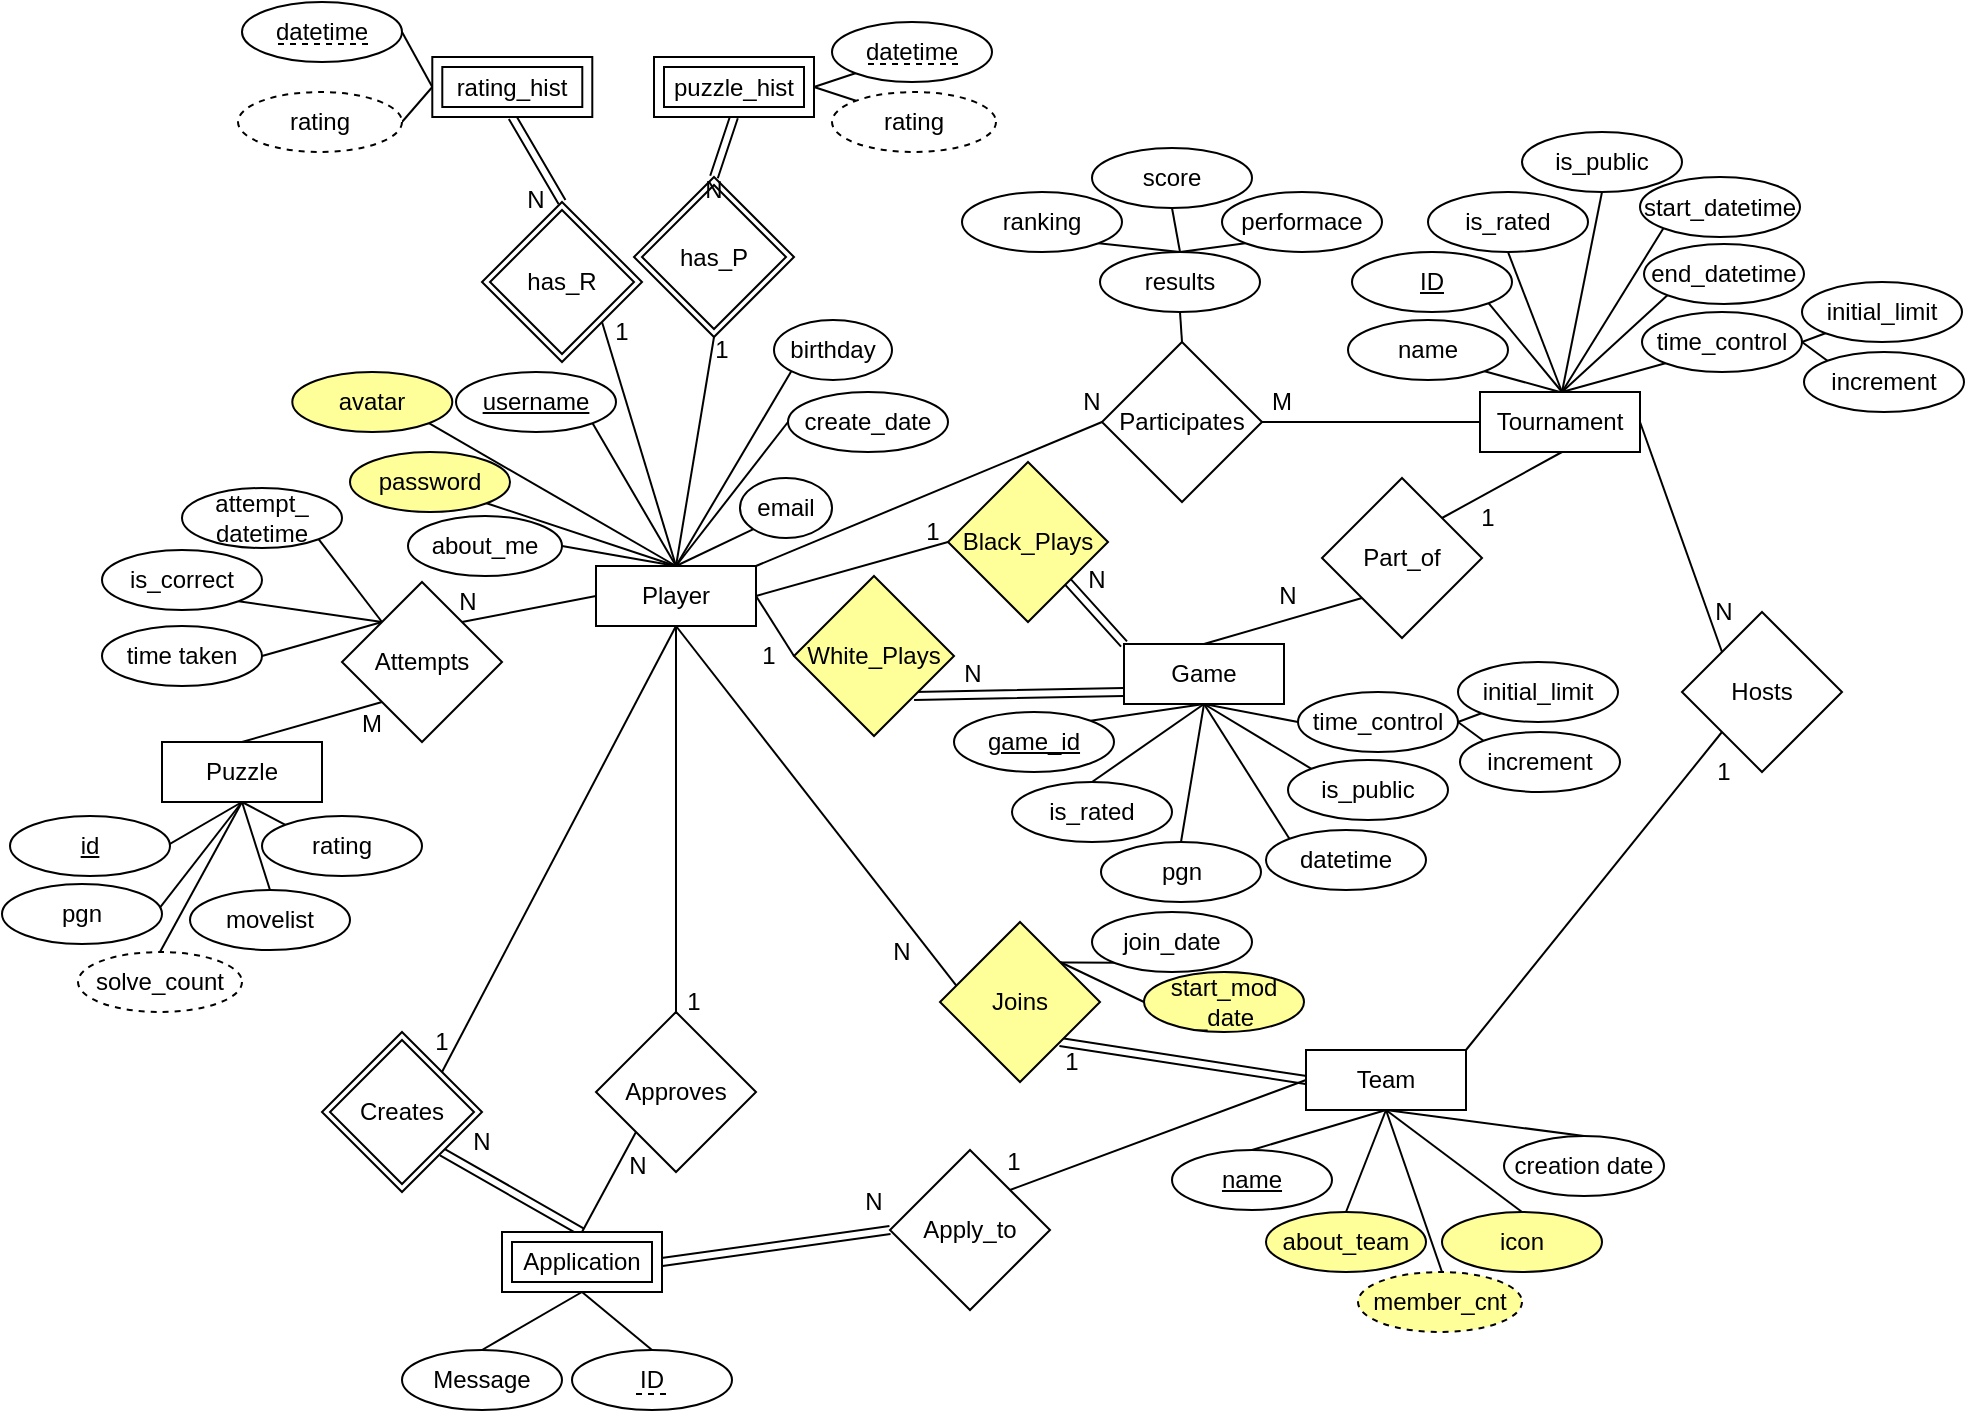 <mxfile>
    <diagram id="nWvufZdXXV8VyE-WNwWb" name="ER Diagram">
        <mxGraphModel dx="1970" dy="821" grid="1" gridSize="10" guides="1" tooltips="1" connect="1" arrows="1" fold="1" page="1" pageScale="1" pageWidth="300" pageHeight="300" math="0" shadow="0">
            <root>
                <mxCell id="0"/>
                <mxCell id="1" parent="0"/>
                <mxCell id="120" style="edgeStyle=none;html=1;exitX=1;exitY=1;exitDx=0;exitDy=0;endArrow=none;endFill=0;shape=link;entryX=1;entryY=0.75;entryDx=0;entryDy=0;" parent="1" source="118" target="110" edge="1">
                    <mxGeometry relative="1" as="geometry">
                        <mxPoint x="320" y="190" as="targetPoint"/>
                    </mxGeometry>
                </mxCell>
                <mxCell id="166" value="ID" style="ellipse;whiteSpace=wrap;html=1;" parent="1" vertex="1">
                    <mxGeometry x="-25" y="539" width="80" height="30" as="geometry"/>
                </mxCell>
                <mxCell id="43" style="edgeStyle=none;html=1;exitX=1;exitY=0;exitDx=0;exitDy=0;entryX=0;entryY=0.5;entryDx=0;entryDy=0;endArrow=none;endFill=0;" parent="1" source="2" target="42" edge="1">
                    <mxGeometry relative="1" as="geometry"/>
                </mxCell>
                <mxCell id="119" style="edgeStyle=none;html=1;exitX=1;exitY=0.5;exitDx=0;exitDy=0;entryX=0;entryY=0.5;entryDx=0;entryDy=0;endArrow=none;endFill=0;" parent="1" source="2" target="263" edge="1">
                    <mxGeometry relative="1" as="geometry"/>
                </mxCell>
                <mxCell id="217" style="edgeStyle=none;html=1;exitX=1;exitY=0.5;exitDx=0;exitDy=0;entryX=0;entryY=0.5;entryDx=0;entryDy=0;endArrow=none;endFill=0;" parent="1" source="2" target="118" edge="1">
                    <mxGeometry relative="1" as="geometry"/>
                </mxCell>
                <mxCell id="275" style="edgeStyle=none;html=1;exitX=0.5;exitY=0;exitDx=0;exitDy=0;entryX=0;entryY=0.5;entryDx=0;entryDy=0;endArrow=none;endFill=0;" parent="1" source="2" target="274" edge="1">
                    <mxGeometry relative="1" as="geometry"/>
                </mxCell>
                <mxCell id="2" value="Player" style="rounded=0;whiteSpace=wrap;html=1;" parent="1" vertex="1">
                    <mxGeometry x="-13" y="147" width="80" height="30" as="geometry"/>
                </mxCell>
                <mxCell id="128" style="edgeStyle=none;html=1;exitX=1;exitY=1;exitDx=0;exitDy=0;endArrow=none;endFill=0;startArrow=none;entryX=0.5;entryY=0;entryDx=0;entryDy=0;shape=link;" parent="1" source="155" target="154" edge="1">
                    <mxGeometry relative="1" as="geometry">
                        <mxPoint x="-13" y="480" as="targetPoint"/>
                        <mxPoint x="-80" y="360" as="sourcePoint"/>
                    </mxGeometry>
                </mxCell>
                <mxCell id="144" style="edgeStyle=none;html=1;exitX=0.5;exitY=1;exitDx=0;exitDy=0;endArrow=none;endFill=0;entryX=0.113;entryY=0.412;entryDx=0;entryDy=0;entryPerimeter=0;" parent="1" source="2" target="145" edge="1">
                    <mxGeometry relative="1" as="geometry">
                        <mxPoint x="230" y="300" as="targetPoint"/>
                        <mxPoint x="40" y="254" as="sourcePoint"/>
                    </mxGeometry>
                </mxCell>
                <mxCell id="99" style="edgeStyle=none;html=1;exitX=0.5;exitY=0;exitDx=0;exitDy=0;entryX=0.5;entryY=1;entryDx=0;entryDy=0;endArrow=none;endFill=0;" parent="1" target="98" edge="1">
                    <mxGeometry relative="1" as="geometry">
                        <mxPoint x="470" y="60" as="sourcePoint"/>
                    </mxGeometry>
                </mxCell>
                <mxCell id="101" style="edgeStyle=none;html=1;exitX=0.5;exitY=0;exitDx=0;exitDy=0;entryX=0;entryY=1;entryDx=0;entryDy=0;endArrow=none;endFill=0;" parent="1" target="100" edge="1">
                    <mxGeometry relative="1" as="geometry">
                        <mxPoint x="470" y="60" as="sourcePoint"/>
                    </mxGeometry>
                </mxCell>
                <mxCell id="109" style="edgeStyle=none;html=1;exitX=0.5;exitY=0;exitDx=0;exitDy=0;entryX=0;entryY=1;entryDx=0;entryDy=0;endArrow=none;endFill=0;" parent="1" target="108" edge="1">
                    <mxGeometry relative="1" as="geometry">
                        <mxPoint x="470" y="60" as="sourcePoint"/>
                    </mxGeometry>
                </mxCell>
                <mxCell id="113" style="edgeStyle=none;html=1;exitX=0.5;exitY=1;exitDx=0;exitDy=0;entryX=1;entryY=0;entryDx=0;entryDy=0;endArrow=none;endFill=0;" parent="1" target="112" edge="1">
                    <mxGeometry relative="1" as="geometry">
                        <mxPoint x="470" y="90" as="sourcePoint"/>
                    </mxGeometry>
                </mxCell>
                <mxCell id="38" style="edgeStyle=none;html=1;exitX=0.5;exitY=0;exitDx=0;exitDy=0;entryX=1;entryY=1;entryDx=0;entryDy=0;endArrow=none;endFill=0;" parent="1" target="40" edge="1">
                    <mxGeometry relative="1" as="geometry">
                        <mxPoint x="470" y="60" as="sourcePoint"/>
                    </mxGeometry>
                </mxCell>
                <mxCell id="39" style="edgeStyle=none;html=1;entryX=0.5;entryY=1;entryDx=0;entryDy=0;endArrow=none;endFill=0;exitX=0.5;exitY=0;exitDx=0;exitDy=0;" parent="1" target="41" edge="1">
                    <mxGeometry relative="1" as="geometry">
                        <mxPoint x="470" y="60" as="sourcePoint"/>
                    </mxGeometry>
                </mxCell>
                <mxCell id="40" value="ID" style="ellipse;whiteSpace=wrap;html=1;fontStyle=4" parent="1" vertex="1">
                    <mxGeometry x="365" y="-10" width="80" height="30" as="geometry"/>
                </mxCell>
                <mxCell id="41" value="is_public" style="ellipse;whiteSpace=wrap;html=1;" parent="1" vertex="1">
                    <mxGeometry x="450" y="-70" width="80" height="30" as="geometry"/>
                </mxCell>
                <mxCell id="44" style="edgeStyle=none;html=1;exitX=1;exitY=0.5;exitDx=0;exitDy=0;entryX=0;entryY=0.5;entryDx=0;entryDy=0;endArrow=none;endFill=0;" parent="1" source="42" edge="1">
                    <mxGeometry relative="1" as="geometry">
                        <mxPoint x="430" y="75" as="targetPoint"/>
                    </mxGeometry>
                </mxCell>
                <mxCell id="91" style="edgeStyle=none;html=1;exitX=0.5;exitY=0;exitDx=0;exitDy=0;entryX=0.5;entryY=1;entryDx=0;entryDy=0;endArrow=none;endFill=0;" parent="1" source="42" target="90" edge="1">
                    <mxGeometry relative="1" as="geometry"/>
                </mxCell>
                <mxCell id="42" value="Participates" style="rhombus;whiteSpace=wrap;html=1;" parent="1" vertex="1">
                    <mxGeometry x="240" y="35" width="80" height="80" as="geometry"/>
                </mxCell>
                <mxCell id="78" style="edgeStyle=none;html=1;exitX=0.5;exitY=1;exitDx=0;exitDy=0;entryX=0.5;entryY=0;entryDx=0;entryDy=0;endArrow=none;endFill=0;" parent="1" source="49" target="76" edge="1">
                    <mxGeometry relative="1" as="geometry"/>
                </mxCell>
                <mxCell id="84" style="edgeStyle=none;html=1;exitX=1;exitY=0;exitDx=0;exitDy=0;entryX=0;entryY=1;entryDx=0;entryDy=0;endArrow=none;endFill=0;" parent="1" source="49" target="171" edge="1">
                    <mxGeometry relative="1" as="geometry">
                        <mxPoint x="484" y="183" as="targetPoint"/>
                    </mxGeometry>
                </mxCell>
                <mxCell id="49" value="Team" style="rounded=0;whiteSpace=wrap;html=1;" parent="1" vertex="1">
                    <mxGeometry x="342" y="389" width="80" height="30" as="geometry"/>
                </mxCell>
                <mxCell id="267" style="edgeStyle=none;html=1;exitX=0;exitY=0.5;exitDx=0;exitDy=0;entryX=1;entryY=0;entryDx=0;entryDy=0;endArrow=none;endFill=0;" parent="1" source="71" target="145" edge="1">
                    <mxGeometry relative="1" as="geometry"/>
                </mxCell>
                <mxCell id="71" value="start_mod&lt;br&gt;_date" style="ellipse;whiteSpace=wrap;html=1;fillColor=#FFFF99;" parent="1" vertex="1">
                    <mxGeometry x="261" y="350" width="80" height="30" as="geometry"/>
                </mxCell>
                <mxCell id="76" value="&lt;u&gt;name&lt;/u&gt;" style="ellipse;whiteSpace=wrap;html=1;" parent="1" vertex="1">
                    <mxGeometry x="275" y="439" width="80" height="30" as="geometry"/>
                </mxCell>
                <mxCell id="79" style="edgeStyle=none;html=1;exitX=0.5;exitY=0;exitDx=0;exitDy=0;endArrow=none;endFill=0;" parent="1" source="77" edge="1">
                    <mxGeometry relative="1" as="geometry">
                        <mxPoint x="382" y="419.0" as="targetPoint"/>
                    </mxGeometry>
                </mxCell>
                <mxCell id="77" value="creation date" style="ellipse;whiteSpace=wrap;html=1;" parent="1" vertex="1">
                    <mxGeometry x="441" y="432" width="80" height="30" as="geometry"/>
                </mxCell>
                <mxCell id="80" value="N" style="text;html=1;strokeColor=none;fillColor=none;align=center;verticalAlign=middle;whiteSpace=wrap;rounded=0;" parent="1" vertex="1">
                    <mxGeometry x="205" y="50" width="60" height="30" as="geometry"/>
                </mxCell>
                <mxCell id="81" value="M" style="text;html=1;strokeColor=none;fillColor=none;align=center;verticalAlign=middle;whiteSpace=wrap;rounded=0;" parent="1" vertex="1">
                    <mxGeometry x="300" y="50" width="60" height="30" as="geometry"/>
                </mxCell>
                <mxCell id="85" value="1" style="text;html=1;strokeColor=none;fillColor=none;align=center;verticalAlign=middle;whiteSpace=wrap;rounded=0;" parent="1" vertex="1">
                    <mxGeometry x="521" y="235" width="60" height="30" as="geometry"/>
                </mxCell>
                <mxCell id="87" value="N" style="text;html=1;strokeColor=none;fillColor=none;align=center;verticalAlign=middle;whiteSpace=wrap;rounded=0;" parent="1" vertex="1">
                    <mxGeometry x="521" y="155" width="60" height="30" as="geometry"/>
                </mxCell>
                <mxCell id="90" value="results" style="ellipse;whiteSpace=wrap;html=1;" parent="1" vertex="1">
                    <mxGeometry x="239" y="-10" width="80" height="30" as="geometry"/>
                </mxCell>
                <mxCell id="95" style="edgeStyle=none;html=1;exitX=1;exitY=1;exitDx=0;exitDy=0;entryX=0.5;entryY=0;entryDx=0;entryDy=0;endArrow=none;endFill=0;" parent="1" source="92" target="90" edge="1">
                    <mxGeometry relative="1" as="geometry"/>
                </mxCell>
                <mxCell id="92" value="ranking" style="ellipse;whiteSpace=wrap;html=1;" parent="1" vertex="1">
                    <mxGeometry x="170" y="-40" width="80" height="30" as="geometry"/>
                </mxCell>
                <mxCell id="96" style="edgeStyle=none;html=1;exitX=0.5;exitY=1;exitDx=0;exitDy=0;endArrow=none;endFill=0;entryX=0.5;entryY=0;entryDx=0;entryDy=0;" parent="1" source="93" target="90" edge="1">
                    <mxGeometry relative="1" as="geometry">
                        <mxPoint x="260" y="-10" as="targetPoint"/>
                    </mxGeometry>
                </mxCell>
                <mxCell id="93" value="score" style="ellipse;whiteSpace=wrap;html=1;" parent="1" vertex="1">
                    <mxGeometry x="235" y="-62" width="80" height="30" as="geometry"/>
                </mxCell>
                <mxCell id="97" style="edgeStyle=none;html=1;exitX=0;exitY=1;exitDx=0;exitDy=0;endArrow=none;endFill=0;entryX=0.5;entryY=0;entryDx=0;entryDy=0;" parent="1" source="94" target="90" edge="1">
                    <mxGeometry relative="1" as="geometry">
                        <mxPoint x="280" y="-14.348" as="targetPoint"/>
                    </mxGeometry>
                </mxCell>
                <mxCell id="94" value="performace" style="ellipse;whiteSpace=wrap;html=1;" parent="1" vertex="1">
                    <mxGeometry x="300" y="-40" width="80" height="30" as="geometry"/>
                </mxCell>
                <mxCell id="98" value="is_rated" style="ellipse;whiteSpace=wrap;html=1;" parent="1" vertex="1">
                    <mxGeometry x="403" y="-40" width="80" height="30" as="geometry"/>
                </mxCell>
                <mxCell id="104" style="edgeStyle=none;html=1;exitX=1;exitY=0.5;exitDx=0;exitDy=0;entryX=0;entryY=1;entryDx=0;entryDy=0;endArrow=none;endFill=0;" parent="1" source="100" target="102" edge="1">
                    <mxGeometry relative="1" as="geometry"/>
                </mxCell>
                <mxCell id="105" style="edgeStyle=none;html=1;exitX=1;exitY=0.5;exitDx=0;exitDy=0;entryX=0;entryY=0;entryDx=0;entryDy=0;endArrow=none;endFill=0;" parent="1" source="100" target="103" edge="1">
                    <mxGeometry relative="1" as="geometry"/>
                </mxCell>
                <mxCell id="100" value="time_control" style="ellipse;whiteSpace=wrap;html=1;" parent="1" vertex="1">
                    <mxGeometry x="510" y="20" width="80" height="30" as="geometry"/>
                </mxCell>
                <mxCell id="102" value="initial_limit" style="ellipse;whiteSpace=wrap;html=1;" parent="1" vertex="1">
                    <mxGeometry x="590" y="5" width="80" height="30" as="geometry"/>
                </mxCell>
                <mxCell id="103" value="increment" style="ellipse;whiteSpace=wrap;html=1;" parent="1" vertex="1">
                    <mxGeometry x="591" y="40" width="80" height="30" as="geometry"/>
                </mxCell>
                <mxCell id="107" style="edgeStyle=none;html=1;exitX=0;exitY=1;exitDx=0;exitDy=0;entryX=0.5;entryY=0;entryDx=0;entryDy=0;endArrow=none;endFill=0;" parent="1" source="106" edge="1">
                    <mxGeometry relative="1" as="geometry">
                        <mxPoint x="470" y="60" as="targetPoint"/>
                    </mxGeometry>
                </mxCell>
                <mxCell id="106" value="start_datetime" style="ellipse;whiteSpace=wrap;html=1;" parent="1" vertex="1">
                    <mxGeometry x="509" y="-47.5" width="80" height="30" as="geometry"/>
                </mxCell>
                <mxCell id="108" value="end_datetime" style="ellipse;whiteSpace=wrap;html=1;" parent="1" vertex="1">
                    <mxGeometry x="511" y="-14" width="80" height="30" as="geometry"/>
                </mxCell>
                <mxCell id="152" style="edgeStyle=none;html=1;exitX=0.5;exitY=1;exitDx=0;exitDy=0;entryX=0.5;entryY=0;entryDx=0;entryDy=0;endArrow=none;endFill=0;" parent="1" source="110" target="151" edge="1">
                    <mxGeometry relative="1" as="geometry"/>
                </mxCell>
                <mxCell id="185" style="edgeStyle=none;html=1;exitX=0.5;exitY=1;exitDx=0;exitDy=0;entryX=0;entryY=0.5;entryDx=0;entryDy=0;endArrow=none;endFill=0;" parent="1" source="110" target="182" edge="1">
                    <mxGeometry relative="1" as="geometry"/>
                </mxCell>
                <mxCell id="200" style="edgeStyle=none;html=1;exitX=0.5;exitY=1;exitDx=0;exitDy=0;entryX=0;entryY=0;entryDx=0;entryDy=0;endArrow=none;endFill=0;" parent="1" source="110" target="199" edge="1">
                    <mxGeometry relative="1" as="geometry"/>
                </mxCell>
                <mxCell id="249" style="edgeStyle=none;html=1;exitX=0.5;exitY=1;exitDx=0;exitDy=0;entryX=1;entryY=0;entryDx=0;entryDy=0;fontSize=12;endArrow=none;endFill=0;" parent="1" source="110" target="247" edge="1">
                    <mxGeometry relative="1" as="geometry"/>
                </mxCell>
                <mxCell id="110" value="Game" style="rounded=0;whiteSpace=wrap;html=1;" parent="1" vertex="1">
                    <mxGeometry x="251" y="186" width="80" height="30" as="geometry"/>
                </mxCell>
                <mxCell id="114" style="edgeStyle=none;html=1;exitX=0;exitY=1;exitDx=0;exitDy=0;entryX=0.5;entryY=0;entryDx=0;entryDy=0;endArrow=none;endFill=0;" parent="1" source="112" target="110" edge="1">
                    <mxGeometry relative="1" as="geometry"/>
                </mxCell>
                <mxCell id="112" value="Part_of" style="rhombus;whiteSpace=wrap;html=1;" parent="1" vertex="1">
                    <mxGeometry x="350" y="103" width="80" height="80" as="geometry"/>
                </mxCell>
                <mxCell id="115" value="1" style="text;html=1;strokeColor=none;fillColor=none;align=center;verticalAlign=middle;whiteSpace=wrap;rounded=0;" parent="1" vertex="1">
                    <mxGeometry x="403" y="108" width="60" height="30" as="geometry"/>
                </mxCell>
                <mxCell id="116" value="N" style="text;html=1;strokeColor=none;fillColor=none;align=center;verticalAlign=middle;whiteSpace=wrap;rounded=0;" parent="1" vertex="1">
                    <mxGeometry x="303" y="147" width="60" height="30" as="geometry"/>
                </mxCell>
                <mxCell id="118" value="White_Plays" style="rhombus;whiteSpace=wrap;html=1;fillColor=#FFFF99;" parent="1" vertex="1">
                    <mxGeometry x="86" y="152" width="80" height="80" as="geometry"/>
                </mxCell>
                <mxCell id="122" value="N" style="text;html=1;strokeColor=none;fillColor=none;align=center;verticalAlign=middle;whiteSpace=wrap;rounded=0;" parent="1" vertex="1">
                    <mxGeometry x="214" y="148" width="47" height="12" as="geometry"/>
                </mxCell>
                <mxCell id="141" style="edgeStyle=none;html=1;entryX=0.5;entryY=0;entryDx=0;entryDy=0;endArrow=none;endFill=0;exitX=0.5;exitY=1;exitDx=0;exitDy=0;" parent="1" source="2" target="138" edge="1">
                    <mxGeometry relative="1" as="geometry">
                        <mxPoint x="20" y="240" as="sourcePoint"/>
                    </mxGeometry>
                </mxCell>
                <mxCell id="136" value="" style="edgeStyle=none;html=1;exitX=0.5;exitY=1;exitDx=0;exitDy=0;endArrow=none;endFill=0;entryX=1;entryY=0;entryDx=0;entryDy=0;" parent="1" source="2" target="155" edge="1">
                    <mxGeometry relative="1" as="geometry">
                        <mxPoint x="-78.495" y="321.505" as="targetPoint"/>
                        <mxPoint x="40" y="254" as="sourcePoint"/>
                    </mxGeometry>
                </mxCell>
                <mxCell id="142" style="edgeStyle=none;html=1;exitX=0;exitY=1;exitDx=0;exitDy=0;entryX=0.5;entryY=0;entryDx=0;entryDy=0;endArrow=none;endFill=0;" parent="1" source="138" target="154" edge="1">
                    <mxGeometry relative="1" as="geometry">
                        <mxPoint x="-13" y="480" as="targetPoint"/>
                    </mxGeometry>
                </mxCell>
                <mxCell id="138" value="Approves" style="rhombus;whiteSpace=wrap;html=1;" parent="1" vertex="1">
                    <mxGeometry x="-13" y="370" width="80" height="80" as="geometry"/>
                </mxCell>
                <mxCell id="146" style="edgeStyle=none;html=1;exitX=1;exitY=1;exitDx=0;exitDy=0;entryX=0;entryY=0.5;entryDx=0;entryDy=0;endArrow=none;endFill=0;shape=link;" parent="1" source="145" target="49" edge="1">
                    <mxGeometry relative="1" as="geometry"/>
                </mxCell>
                <mxCell id="147" style="edgeStyle=none;html=1;exitX=0;exitY=0;exitDx=0;exitDy=0;endArrow=none;endFill=0;entryX=1;entryY=1;entryDx=0;entryDy=0;" parent="1" source="145" target="148" edge="1">
                    <mxGeometry relative="1" as="geometry">
                        <mxPoint x="290" y="290" as="targetPoint"/>
                    </mxGeometry>
                </mxCell>
                <mxCell id="145" value="Joins" style="rhombus;whiteSpace=wrap;html=1;fillColor=#FFFF99;" parent="1" vertex="1">
                    <mxGeometry x="159" y="325" width="80" height="80" as="geometry"/>
                </mxCell>
                <mxCell id="148" value="join_date" style="ellipse;whiteSpace=wrap;html=1;" parent="1" vertex="1">
                    <mxGeometry x="235" y="320" width="80" height="30" as="geometry"/>
                </mxCell>
                <mxCell id="151" value="pgn" style="ellipse;whiteSpace=wrap;html=1;" parent="1" vertex="1">
                    <mxGeometry x="239.5" y="285" width="80" height="30" as="geometry"/>
                </mxCell>
                <mxCell id="168" style="edgeStyle=none;html=1;exitX=0.5;exitY=1;exitDx=0;exitDy=0;entryX=0.5;entryY=0;entryDx=0;entryDy=0;strokeWidth=1;endArrow=none;endFill=0;" parent="1" source="154" target="166" edge="1">
                    <mxGeometry relative="1" as="geometry"/>
                </mxCell>
                <mxCell id="170" style="edgeStyle=none;html=1;exitX=0.5;exitY=1;exitDx=0;exitDy=0;entryX=0.5;entryY=0;entryDx=0;entryDy=0;strokeWidth=1;endArrow=none;endFill=0;" parent="1" source="154" target="169" edge="1">
                    <mxGeometry relative="1" as="geometry"/>
                </mxCell>
                <mxCell id="154" value="Application" style="shape=ext;margin=3;double=1;whiteSpace=wrap;html=1;align=center;" parent="1" vertex="1">
                    <mxGeometry x="-60" y="480" width="80" height="30" as="geometry"/>
                </mxCell>
                <mxCell id="155" value="Creates" style="shape=rhombus;double=1;perimeter=rhombusPerimeter;whiteSpace=wrap;html=1;align=center;" parent="1" vertex="1">
                    <mxGeometry x="-150" y="380" width="80" height="80" as="geometry"/>
                </mxCell>
                <mxCell id="161" style="edgeStyle=none;html=1;exitX=0;exitY=0.5;exitDx=0;exitDy=0;entryX=1;entryY=0.5;entryDx=0;entryDy=0;endArrow=none;endFill=0;shape=link;" parent="1" source="162" target="154" edge="1">
                    <mxGeometry relative="1" as="geometry">
                        <mxPoint x="95" y="470" as="sourcePoint"/>
                        <mxPoint x="68" y="520" as="targetPoint"/>
                    </mxGeometry>
                </mxCell>
                <mxCell id="163" style="edgeStyle=none;html=1;exitX=1;exitY=0;exitDx=0;exitDy=0;entryX=0;entryY=0.5;entryDx=0;entryDy=0;endArrow=none;endFill=0;" parent="1" source="162" target="49" edge="1">
                    <mxGeometry relative="1" as="geometry"/>
                </mxCell>
                <mxCell id="162" value="Apply_to" style="rhombus;whiteSpace=wrap;html=1;" parent="1" vertex="1">
                    <mxGeometry x="134" y="439" width="80" height="80" as="geometry"/>
                </mxCell>
                <mxCell id="165" value="" style="endArrow=none;dashed=1;html=1;strokeWidth=1;" parent="1" edge="1">
                    <mxGeometry width="50" height="50" relative="1" as="geometry">
                        <mxPoint x="7" y="561" as="sourcePoint"/>
                        <mxPoint x="22" y="561" as="targetPoint"/>
                    </mxGeometry>
                </mxCell>
                <mxCell id="169" value="Message" style="ellipse;whiteSpace=wrap;html=1;" parent="1" vertex="1">
                    <mxGeometry x="-110" y="539" width="80" height="30" as="geometry"/>
                </mxCell>
                <mxCell id="171" value="Hosts" style="rhombus;whiteSpace=wrap;html=1;strokeColor=default;" parent="1" vertex="1">
                    <mxGeometry x="530" y="170" width="80" height="80" as="geometry"/>
                </mxCell>
                <mxCell id="172" value="Tournament" style="rounded=0;whiteSpace=wrap;html=1;" parent="1" vertex="1">
                    <mxGeometry x="429" y="60" width="80" height="30" as="geometry"/>
                </mxCell>
                <mxCell id="174" value="N" style="text;html=1;strokeColor=none;fillColor=none;align=center;verticalAlign=middle;whiteSpace=wrap;rounded=0;" parent="1" vertex="1">
                    <mxGeometry x="-22" y="432" width="60" height="30" as="geometry"/>
                </mxCell>
                <mxCell id="175" value="1" style="text;html=1;strokeColor=none;fillColor=none;align=center;verticalAlign=middle;whiteSpace=wrap;rounded=0;" parent="1" vertex="1">
                    <mxGeometry x="6" y="350" width="60" height="30" as="geometry"/>
                </mxCell>
                <mxCell id="176" value="N" style="text;html=1;strokeColor=none;fillColor=none;align=center;verticalAlign=middle;whiteSpace=wrap;rounded=0;" parent="1" vertex="1">
                    <mxGeometry x="96" y="450" width="60" height="30" as="geometry"/>
                </mxCell>
                <mxCell id="177" value="1" style="text;html=1;strokeColor=none;fillColor=none;align=center;verticalAlign=middle;whiteSpace=wrap;rounded=0;" parent="1" vertex="1">
                    <mxGeometry x="166" y="430" width="60" height="30" as="geometry"/>
                </mxCell>
                <mxCell id="178" value="1" style="text;html=1;strokeColor=none;fillColor=none;align=center;verticalAlign=middle;whiteSpace=wrap;rounded=0;" parent="1" vertex="1">
                    <mxGeometry x="-120" y="370" width="60" height="30" as="geometry"/>
                </mxCell>
                <mxCell id="179" value="N" style="text;html=1;strokeColor=none;fillColor=none;align=center;verticalAlign=middle;whiteSpace=wrap;rounded=0;" parent="1" vertex="1">
                    <mxGeometry x="-100" y="420" width="60" height="30" as="geometry"/>
                </mxCell>
                <mxCell id="180" style="edgeStyle=none;html=1;exitX=1;exitY=0.5;exitDx=0;exitDy=0;entryX=0;entryY=1;entryDx=0;entryDy=0;endArrow=none;endFill=0;" parent="1" source="182" target="183" edge="1">
                    <mxGeometry relative="1" as="geometry"/>
                </mxCell>
                <mxCell id="181" style="edgeStyle=none;html=1;exitX=1;exitY=0.5;exitDx=0;exitDy=0;entryX=0;entryY=0;entryDx=0;entryDy=0;endArrow=none;endFill=0;" parent="1" source="182" target="184" edge="1">
                    <mxGeometry relative="1" as="geometry"/>
                </mxCell>
                <mxCell id="182" value="time_control" style="ellipse;whiteSpace=wrap;html=1;" parent="1" vertex="1">
                    <mxGeometry x="338" y="210" width="80" height="30" as="geometry"/>
                </mxCell>
                <mxCell id="183" value="initial_limit" style="ellipse;whiteSpace=wrap;html=1;" parent="1" vertex="1">
                    <mxGeometry x="418" y="195" width="80" height="30" as="geometry"/>
                </mxCell>
                <mxCell id="184" value="increment" style="ellipse;whiteSpace=wrap;html=1;" parent="1" vertex="1">
                    <mxGeometry x="419" y="230" width="80" height="30" as="geometry"/>
                </mxCell>
                <mxCell id="187" value="N" style="text;html=1;strokeColor=none;fillColor=none;align=center;verticalAlign=middle;whiteSpace=wrap;rounded=0;" parent="1" vertex="1">
                    <mxGeometry x="110" y="325" width="60" height="30" as="geometry"/>
                </mxCell>
                <mxCell id="188" value="1" style="text;html=1;strokeColor=none;fillColor=none;align=center;verticalAlign=middle;whiteSpace=wrap;rounded=0;" parent="1" vertex="1">
                    <mxGeometry x="195" y="380" width="60" height="30" as="geometry"/>
                </mxCell>
                <mxCell id="192" style="edgeStyle=none;html=1;exitX=0.5;exitY=0;exitDx=0;exitDy=0;entryX=0;entryY=1;entryDx=0;entryDy=0;endArrow=none;endFill=0;" parent="1" source="190" target="191" edge="1">
                    <mxGeometry relative="1" as="geometry"/>
                </mxCell>
                <mxCell id="216" style="edgeStyle=none;html=1;entryX=0.699;entryY=0.932;entryDx=0;entryDy=0;entryPerimeter=0;endArrow=none;endFill=0;fontStyle=4;exitX=0.5;exitY=1;exitDx=0;exitDy=0;" parent="1" source="190" target="215" edge="1">
                    <mxGeometry relative="1" as="geometry">
                        <mxPoint x="-190" y="260" as="sourcePoint"/>
                    </mxGeometry>
                </mxCell>
                <mxCell id="190" value="Puzzle" style="rounded=0;whiteSpace=wrap;html=1;" parent="1" vertex="1">
                    <mxGeometry x="-230.0" y="235" width="80" height="30" as="geometry"/>
                </mxCell>
                <mxCell id="193" style="edgeStyle=none;html=1;exitX=1;exitY=0;exitDx=0;exitDy=0;entryX=0;entryY=0.5;entryDx=0;entryDy=0;endArrow=none;endFill=0;" parent="1" source="191" target="2" edge="1">
                    <mxGeometry relative="1" as="geometry"/>
                </mxCell>
                <mxCell id="198" style="edgeStyle=none;html=1;exitX=0;exitY=0;exitDx=0;exitDy=0;entryX=1;entryY=1;entryDx=0;entryDy=0;endArrow=none;endFill=0;" parent="1" source="191" target="197" edge="1">
                    <mxGeometry relative="1" as="geometry"/>
                </mxCell>
                <mxCell id="214" style="edgeStyle=none;html=1;exitX=0;exitY=0;exitDx=0;exitDy=0;entryX=1;entryY=0.5;entryDx=0;entryDy=0;endArrow=none;endFill=0;" parent="1" source="191" target="213" edge="1">
                    <mxGeometry relative="1" as="geometry"/>
                </mxCell>
                <mxCell id="191" value="Attempts" style="rhombus;whiteSpace=wrap;html=1;" parent="1" vertex="1">
                    <mxGeometry x="-140" y="155" width="80" height="80" as="geometry"/>
                </mxCell>
                <mxCell id="194" value="M" style="text;html=1;strokeColor=none;fillColor=none;align=center;verticalAlign=middle;whiteSpace=wrap;rounded=0;" parent="1" vertex="1">
                    <mxGeometry x="-154.85" y="211" width="60" height="30" as="geometry"/>
                </mxCell>
                <mxCell id="195" value="N" style="text;html=1;strokeColor=none;fillColor=none;align=center;verticalAlign=middle;whiteSpace=wrap;rounded=0;" parent="1" vertex="1">
                    <mxGeometry x="-107" y="150" width="60" height="30" as="geometry"/>
                </mxCell>
                <mxCell id="197" value="is_correct" style="ellipse;whiteSpace=wrap;html=1;" parent="1" vertex="1">
                    <mxGeometry x="-260" y="139" width="80" height="30" as="geometry"/>
                </mxCell>
                <mxCell id="199" value="is_public" style="ellipse;whiteSpace=wrap;html=1;" parent="1" vertex="1">
                    <mxGeometry x="333" y="244" width="80" height="30" as="geometry"/>
                </mxCell>
                <mxCell id="207" style="edgeStyle=none;html=1;exitX=1;exitY=1;exitDx=0;exitDy=0;endArrow=none;endFill=0;entryX=0.5;entryY=1;entryDx=0;entryDy=0;" parent="1" source="208" target="190" edge="1">
                    <mxGeometry relative="1" as="geometry">
                        <mxPoint x="-21" y="-40" as="targetPoint"/>
                    </mxGeometry>
                </mxCell>
                <mxCell id="208" value="pgn" style="ellipse;whiteSpace=wrap;html=1;" parent="1" vertex="1">
                    <mxGeometry x="-310" y="306" width="80" height="30" as="geometry"/>
                </mxCell>
                <mxCell id="209" style="edgeStyle=none;html=1;exitX=0;exitY=0;exitDx=0;exitDy=0;endArrow=none;endFill=0;entryX=0.5;entryY=1;entryDx=0;entryDy=0;" parent="1" source="210" target="190" edge="1">
                    <mxGeometry relative="1" as="geometry">
                        <mxPoint x="-21" y="-40" as="targetPoint"/>
                    </mxGeometry>
                </mxCell>
                <mxCell id="210" value="rating" style="ellipse;whiteSpace=wrap;html=1;" parent="1" vertex="1">
                    <mxGeometry x="-180" y="272" width="80" height="30" as="geometry"/>
                </mxCell>
                <mxCell id="212" style="edgeStyle=none;html=1;exitX=0.5;exitY=0;exitDx=0;exitDy=0;endArrow=none;endFill=0;entryX=0.5;entryY=1;entryDx=0;entryDy=0;" parent="1" source="262" target="190" edge="1">
                    <mxGeometry relative="1" as="geometry">
                        <mxPoint x="-20" y="-40" as="targetPoint"/>
                        <mxPoint x="-227.0" y="335" as="sourcePoint"/>
                    </mxGeometry>
                </mxCell>
                <mxCell id="213" value="time taken" style="ellipse;whiteSpace=wrap;html=1;" parent="1" vertex="1">
                    <mxGeometry x="-260" y="177" width="80" height="30" as="geometry"/>
                </mxCell>
                <mxCell id="215" value="id" style="ellipse;whiteSpace=wrap;html=1;fontStyle=4" parent="1" vertex="1">
                    <mxGeometry x="-306" y="272" width="80" height="30" as="geometry"/>
                </mxCell>
                <mxCell id="219" value="1" style="text;html=1;align=center;verticalAlign=middle;resizable=0;points=[];autosize=1;strokeColor=none;fillColor=none;" parent="1" vertex="1">
                    <mxGeometry x="188" y="108" width="30" height="30" as="geometry"/>
                </mxCell>
                <mxCell id="220" value="1" style="text;html=1;align=center;verticalAlign=middle;resizable=0;points=[];autosize=1;strokeColor=none;fillColor=none;" parent="1" vertex="1">
                    <mxGeometry x="58" y="177" width="30" height="30" as="geometry"/>
                </mxCell>
                <mxCell id="229" value="" style="edgeStyle=none;html=1;exitX=1;exitY=0.5;exitDx=0;exitDy=0;fontSize=7;entryX=0;entryY=0;entryDx=0;entryDy=0;endArrow=none;endFill=0;" parent="1" source="172" target="171" edge="1">
                    <mxGeometry relative="1" as="geometry">
                        <mxPoint x="622.929" y="146.929" as="targetPoint"/>
                        <mxPoint x="509" y="90" as="sourcePoint"/>
                    </mxGeometry>
                </mxCell>
                <mxCell id="236" style="edgeStyle=none;html=1;exitX=1;exitY=1;exitDx=0;exitDy=0;entryX=0.5;entryY=0;entryDx=0;entryDy=0;fontSize=15;endArrow=none;endFill=0;" parent="1" source="230" target="2" edge="1">
                    <mxGeometry relative="1" as="geometry"/>
                </mxCell>
                <mxCell id="230" value="&lt;u&gt;username&lt;/u&gt;" style="ellipse;whiteSpace=wrap;html=1;" parent="1" vertex="1">
                    <mxGeometry x="-83" y="50" width="80" height="30" as="geometry"/>
                </mxCell>
                <mxCell id="241" style="edgeStyle=none;html=1;entryX=0.5;entryY=0;entryDx=0;entryDy=0;fontSize=15;endArrow=none;endFill=0;exitX=1;exitY=1;exitDx=0;exitDy=0;" parent="1" source="OQc9WgbVgx9HTeEOdVWM-259" target="2" edge="1">
                    <mxGeometry relative="1" as="geometry">
                        <mxPoint x="-20" y="10" as="sourcePoint"/>
                    </mxGeometry>
                </mxCell>
                <mxCell id="239" style="edgeStyle=none;html=1;exitX=0;exitY=1;exitDx=0;exitDy=0;entryX=0.5;entryY=0;entryDx=0;entryDy=0;fontSize=15;endArrow=none;endFill=0;" parent="1" source="232" target="2" edge="1">
                    <mxGeometry relative="1" as="geometry"/>
                </mxCell>
                <mxCell id="232" value="birthday" style="ellipse;whiteSpace=wrap;html=1;" parent="1" vertex="1">
                    <mxGeometry x="76" y="24" width="59" height="30" as="geometry"/>
                </mxCell>
                <mxCell id="240" style="edgeStyle=none;html=1;exitX=0;exitY=1;exitDx=0;exitDy=0;entryX=0.5;entryY=0;entryDx=0;entryDy=0;fontSize=15;endArrow=none;endFill=0;" parent="1" source="233" target="2" edge="1">
                    <mxGeometry relative="1" as="geometry"/>
                </mxCell>
                <mxCell id="233" value="email" style="ellipse;whiteSpace=wrap;html=1;" parent="1" vertex="1">
                    <mxGeometry x="59" y="103" width="46" height="30" as="geometry"/>
                </mxCell>
                <mxCell id="238" style="edgeStyle=none;html=1;exitX=1;exitY=0.5;exitDx=0;exitDy=0;entryX=0.5;entryY=0;entryDx=0;entryDy=0;fontSize=15;endArrow=none;endFill=0;" parent="1" source="234" target="2" edge="1">
                    <mxGeometry relative="1" as="geometry"/>
                </mxCell>
                <mxCell id="234" value="about_me" style="ellipse;whiteSpace=wrap;html=1;" parent="1" vertex="1">
                    <mxGeometry x="-107" y="122" width="77" height="30" as="geometry"/>
                </mxCell>
                <mxCell id="237" style="edgeStyle=none;html=1;exitX=1;exitY=1;exitDx=0;exitDy=0;entryX=0.5;entryY=0;entryDx=0;entryDy=0;fontSize=15;endArrow=none;endFill=0;" parent="1" source="235" target="2" edge="1">
                    <mxGeometry relative="1" as="geometry"/>
                </mxCell>
                <mxCell id="235" value="password" style="ellipse;whiteSpace=wrap;html=1;fillColor=#FFFF99;" parent="1" vertex="1">
                    <mxGeometry x="-136" y="90" width="80" height="30" as="geometry"/>
                </mxCell>
                <mxCell id="243" style="edgeStyle=none;html=1;exitX=1;exitY=0.5;exitDx=0;exitDy=0;fontSize=15;endArrow=none;endFill=0;entryX=0;entryY=0.5;entryDx=0;entryDy=0;" parent="1" source="242" target="OQc9WgbVgx9HTeEOdVWM-263" edge="1">
                    <mxGeometry relative="1" as="geometry">
                        <mxPoint x="-20" y="-110" as="targetPoint"/>
                    </mxGeometry>
                </mxCell>
                <mxCell id="242" value="rating" style="ellipse;whiteSpace=wrap;html=1;align=center;dashed=1;fontSize=12;" parent="1" vertex="1">
                    <mxGeometry x="-192" y="-90" width="82" height="30" as="geometry"/>
                </mxCell>
                <mxCell id="246" style="edgeStyle=none;html=1;fontSize=12;endArrow=none;endFill=0;exitX=1;exitY=0.5;exitDx=0;exitDy=0;entryX=0;entryY=0.5;entryDx=0;entryDy=0;" parent="1" source="245" target="OQc9WgbVgx9HTeEOdVWM-263" edge="1">
                    <mxGeometry relative="1" as="geometry">
                        <mxPoint as="sourcePoint"/>
                        <mxPoint x="-20" y="-110" as="targetPoint"/>
                    </mxGeometry>
                </mxCell>
                <mxCell id="245" value="datetime" style="ellipse;whiteSpace=wrap;html=1;fontStyle=0" parent="1" vertex="1">
                    <mxGeometry x="-190" y="-135" width="80" height="30" as="geometry"/>
                </mxCell>
                <mxCell id="247" value="&lt;u&gt;game_id&lt;/u&gt;" style="ellipse;whiteSpace=wrap;html=1;" parent="1" vertex="1">
                    <mxGeometry x="166" y="220" width="80" height="30" as="geometry"/>
                </mxCell>
                <mxCell id="255" style="edgeStyle=none;html=1;entryX=0.5;entryY=0;entryDx=0;entryDy=0;fontSize=12;endArrow=none;endFill=0;exitX=0.5;exitY=1;exitDx=0;exitDy=0;" parent="1" source="OQc9WgbVgx9HTeEOdVWM-261" target="2" edge="1">
                    <mxGeometry relative="1" as="geometry">
                        <mxPoint x="40" y="10" as="sourcePoint"/>
                    </mxGeometry>
                </mxCell>
                <mxCell id="259" style="edgeStyle=none;html=1;exitX=0.5;exitY=0;exitDx=0;exitDy=0;entryX=0.5;entryY=1;entryDx=0;entryDy=0;fontSize=12;endArrow=none;endFill=0;" parent="1" source="256" target="110" edge="1">
                    <mxGeometry relative="1" as="geometry"/>
                </mxCell>
                <mxCell id="256" value="is_rated" style="ellipse;whiteSpace=wrap;html=1;" parent="1" vertex="1">
                    <mxGeometry x="195" y="255" width="80" height="30" as="geometry"/>
                </mxCell>
                <mxCell id="9jrhtH56ObUyArtZx7Ql-261" style="edgeStyle=none;rounded=0;html=1;exitX=0.5;exitY=0;exitDx=0;exitDy=0;entryX=0.5;entryY=1;entryDx=0;entryDy=0;endArrow=none;endFill=0;" parent="1" source="9jrhtH56ObUyArtZx7Ql-259" target="190" edge="1">
                    <mxGeometry relative="1" as="geometry"/>
                </mxCell>
                <mxCell id="9jrhtH56ObUyArtZx7Ql-259" value="movelist" style="ellipse;whiteSpace=wrap;html=1;" parent="1" vertex="1">
                    <mxGeometry x="-216" y="309" width="80" height="30" as="geometry"/>
                </mxCell>
                <mxCell id="OQc9WgbVgx9HTeEOdVWM-264" style="edgeStyle=none;rounded=0;html=1;entryX=0.5;entryY=1;entryDx=0;entryDy=0;endArrow=none;endFill=0;shape=link;exitX=0.5;exitY=0;exitDx=0;exitDy=0;" parent="1" source="OQc9WgbVgx9HTeEOdVWM-259" target="OQc9WgbVgx9HTeEOdVWM-263" edge="1">
                    <mxGeometry relative="1" as="geometry">
                        <mxPoint x="-50" y="-15" as="sourcePoint"/>
                    </mxGeometry>
                </mxCell>
                <mxCell id="OQc9WgbVgx9HTeEOdVWM-259" value="has_R" style="shape=rhombus;double=1;perimeter=rhombusPerimeter;whiteSpace=wrap;html=1;align=center;" parent="1" vertex="1">
                    <mxGeometry x="-70" y="-35" width="80" height="80" as="geometry"/>
                </mxCell>
                <mxCell id="OQc9WgbVgx9HTeEOdVWM-273" style="edgeStyle=none;rounded=0;html=1;exitX=0.5;exitY=0;exitDx=0;exitDy=0;entryX=0.5;entryY=1;entryDx=0;entryDy=0;endArrow=none;endFill=0;shape=link;" parent="1" source="OQc9WgbVgx9HTeEOdVWM-261" target="OQc9WgbVgx9HTeEOdVWM-271" edge="1">
                    <mxGeometry relative="1" as="geometry"/>
                </mxCell>
                <mxCell id="OQc9WgbVgx9HTeEOdVWM-261" value="has_P" style="shape=rhombus;double=1;perimeter=rhombusPerimeter;whiteSpace=wrap;html=1;align=center;" parent="1" vertex="1">
                    <mxGeometry x="6" y="-47.5" width="80" height="80" as="geometry"/>
                </mxCell>
                <mxCell id="OQc9WgbVgx9HTeEOdVWM-263" value="rating_hist" style="shape=ext;margin=3;double=1;whiteSpace=wrap;html=1;align=center;" parent="1" vertex="1">
                    <mxGeometry x="-94.85" y="-107.5" width="80" height="30" as="geometry"/>
                </mxCell>
                <mxCell id="OQc9WgbVgx9HTeEOdVWM-266" value="" style="endArrow=none;dashed=1;html=1;strokeWidth=1;" parent="1" edge="1">
                    <mxGeometry width="50" height="50" relative="1" as="geometry">
                        <mxPoint x="-172" y="-114" as="sourcePoint"/>
                        <mxPoint x="-127" y="-114" as="targetPoint"/>
                    </mxGeometry>
                </mxCell>
                <mxCell id="OQc9WgbVgx9HTeEOdVWM-267" style="edgeStyle=none;html=1;exitX=0;exitY=0;exitDx=0;exitDy=0;fontSize=15;endArrow=none;endFill=0;entryX=1;entryY=0.5;entryDx=0;entryDy=0;" parent="1" source="OQc9WgbVgx9HTeEOdVWM-268" target="OQc9WgbVgx9HTeEOdVWM-271" edge="1">
                    <mxGeometry relative="1" as="geometry">
                        <mxPoint x="198.15" y="-90" as="targetPoint"/>
                    </mxGeometry>
                </mxCell>
                <mxCell id="OQc9WgbVgx9HTeEOdVWM-268" value="rating" style="ellipse;whiteSpace=wrap;html=1;align=center;dashed=1;fontSize=12;" parent="1" vertex="1">
                    <mxGeometry x="105" y="-90" width="82" height="30" as="geometry"/>
                </mxCell>
                <mxCell id="OQc9WgbVgx9HTeEOdVWM-269" style="edgeStyle=none;html=1;fontSize=12;endArrow=none;endFill=0;exitX=0;exitY=1;exitDx=0;exitDy=0;entryX=1;entryY=0.5;entryDx=0;entryDy=0;" parent="1" source="OQc9WgbVgx9HTeEOdVWM-270" target="OQc9WgbVgx9HTeEOdVWM-271" edge="1">
                    <mxGeometry relative="1" as="geometry">
                        <mxPoint x="293" y="5" as="sourcePoint"/>
                        <mxPoint x="60" y="-120" as="targetPoint"/>
                    </mxGeometry>
                </mxCell>
                <mxCell id="OQc9WgbVgx9HTeEOdVWM-270" value="datetime" style="ellipse;whiteSpace=wrap;html=1;fontStyle=0" parent="1" vertex="1">
                    <mxGeometry x="105" y="-125" width="80" height="30" as="geometry"/>
                </mxCell>
                <mxCell id="OQc9WgbVgx9HTeEOdVWM-271" value="puzzle_hist" style="shape=ext;margin=3;double=1;whiteSpace=wrap;html=1;align=center;" parent="1" vertex="1">
                    <mxGeometry x="16" y="-107.5" width="80" height="30" as="geometry"/>
                </mxCell>
                <mxCell id="OQc9WgbVgx9HTeEOdVWM-272" value="" style="endArrow=none;dashed=1;html=1;strokeWidth=1;" parent="1" edge="1">
                    <mxGeometry width="50" height="50" relative="1" as="geometry">
                        <mxPoint x="123" y="-104" as="sourcePoint"/>
                        <mxPoint x="168" y="-104" as="targetPoint"/>
                    </mxGeometry>
                </mxCell>
                <mxCell id="OQc9WgbVgx9HTeEOdVWM-274" value="N" style="text;html=1;strokeColor=none;fillColor=none;align=center;verticalAlign=middle;whiteSpace=wrap;rounded=0;" parent="1" vertex="1">
                    <mxGeometry x="-73" y="-51" width="60" height="30" as="geometry"/>
                </mxCell>
                <mxCell id="OQc9WgbVgx9HTeEOdVWM-275" value="1" style="text;html=1;strokeColor=none;fillColor=none;align=center;verticalAlign=middle;whiteSpace=wrap;rounded=0;" parent="1" vertex="1">
                    <mxGeometry x="-30" y="15" width="60" height="30" as="geometry"/>
                </mxCell>
                <mxCell id="OQc9WgbVgx9HTeEOdVWM-276" value="N" style="text;html=1;strokeColor=none;fillColor=none;align=center;verticalAlign=middle;whiteSpace=wrap;rounded=0;" parent="1" vertex="1">
                    <mxGeometry x="16" y="-56" width="60" height="30" as="geometry"/>
                </mxCell>
                <mxCell id="OQc9WgbVgx9HTeEOdVWM-277" value="1" style="text;html=1;strokeColor=none;fillColor=none;align=center;verticalAlign=middle;whiteSpace=wrap;rounded=0;" parent="1" vertex="1">
                    <mxGeometry x="20" y="24" width="60" height="30" as="geometry"/>
                </mxCell>
                <mxCell id="261" style="edgeStyle=none;html=1;exitX=1;exitY=1;exitDx=0;exitDy=0;entryX=0;entryY=0;entryDx=0;entryDy=0;endArrow=none;endFill=0;" parent="1" source="260" target="191" edge="1">
                    <mxGeometry relative="1" as="geometry"/>
                </mxCell>
                <mxCell id="260" value="attempt_&lt;br&gt;datetime" style="ellipse;whiteSpace=wrap;html=1;" parent="1" vertex="1">
                    <mxGeometry x="-220" y="108" width="80" height="30" as="geometry"/>
                </mxCell>
                <mxCell id="262" value="solve_count" style="ellipse;whiteSpace=wrap;html=1;align=center;dashed=1;fontSize=12;" parent="1" vertex="1">
                    <mxGeometry x="-272" y="340" width="82" height="30" as="geometry"/>
                </mxCell>
                <mxCell id="4lIQrsCP6TLVKUDZCTNA-265" style="edgeStyle=none;html=1;exitX=1;exitY=1;exitDx=0;exitDy=0;entryX=0.5;entryY=0;entryDx=0;entryDy=0;endArrow=none;endFill=0;" parent="1" source="4lIQrsCP6TLVKUDZCTNA-262" target="172" edge="1">
                    <mxGeometry relative="1" as="geometry"/>
                </mxCell>
                <mxCell id="4lIQrsCP6TLVKUDZCTNA-262" value="name" style="ellipse;whiteSpace=wrap;html=1;" parent="1" vertex="1">
                    <mxGeometry x="363" y="24" width="80" height="30" as="geometry"/>
                </mxCell>
                <mxCell id="LQHIfFrEBXIkkO64qZ1d-264" style="edgeStyle=none;html=1;exitX=0;exitY=0;exitDx=0;exitDy=0;entryX=0.5;entryY=1;entryDx=0;entryDy=0;endArrow=none;endFill=0;" parent="1" source="LQHIfFrEBXIkkO64qZ1d-263" target="110" edge="1">
                    <mxGeometry relative="1" as="geometry"/>
                </mxCell>
                <mxCell id="LQHIfFrEBXIkkO64qZ1d-263" value="datetime" style="ellipse;whiteSpace=wrap;html=1;" parent="1" vertex="1">
                    <mxGeometry x="322" y="279" width="80" height="30" as="geometry"/>
                </mxCell>
                <mxCell id="265" style="edgeStyle=none;html=1;exitX=1;exitY=1;exitDx=0;exitDy=0;entryX=0;entryY=0;entryDx=0;entryDy=0;shape=link;" parent="1" source="263" target="110" edge="1">
                    <mxGeometry relative="1" as="geometry"/>
                </mxCell>
                <mxCell id="263" value="Black_Plays" style="rhombus;whiteSpace=wrap;html=1;fillColor=#FFFF99;" parent="1" vertex="1">
                    <mxGeometry x="163" y="95" width="80" height="80" as="geometry"/>
                </mxCell>
                <mxCell id="264" value="N" style="text;html=1;align=center;verticalAlign=middle;resizable=0;points=[];autosize=1;strokeColor=none;fillColor=none;" parent="1" vertex="1">
                    <mxGeometry x="160" y="186" width="30" height="30" as="geometry"/>
                </mxCell>
                <mxCell id="266" value="1" style="text;html=1;align=center;verticalAlign=middle;resizable=0;points=[];autosize=1;strokeColor=none;fillColor=none;" parent="1" vertex="1">
                    <mxGeometry x="140" y="115" width="30" height="30" as="geometry"/>
                </mxCell>
                <mxCell id="268" style="edgeStyle=none;html=1;exitX=0.5;exitY=1;exitDx=0;exitDy=0;entryX=0.5;entryY=0;entryDx=0;entryDy=0;endArrow=none;endFill=0;" parent="1" source="49" target="269" edge="1">
                    <mxGeometry relative="1" as="geometry">
                        <mxPoint x="392" y="460" as="sourcePoint"/>
                    </mxGeometry>
                </mxCell>
                <mxCell id="269" value="about_team" style="ellipse;whiteSpace=wrap;html=1;fillColor=#FFFF99;" parent="1" vertex="1">
                    <mxGeometry x="322" y="470" width="80" height="30" as="geometry"/>
                </mxCell>
                <mxCell id="270" style="edgeStyle=none;html=1;exitX=0.5;exitY=0;exitDx=0;exitDy=0;endArrow=none;endFill=0;entryX=0.5;entryY=1;entryDx=0;entryDy=0;" parent="1" source="271" target="49" edge="1">
                    <mxGeometry relative="1" as="geometry">
                        <mxPoint x="392" y="460.0" as="targetPoint"/>
                    </mxGeometry>
                </mxCell>
                <mxCell id="271" value="icon" style="ellipse;whiteSpace=wrap;html=1;fillColor=#FFFF99;" parent="1" vertex="1">
                    <mxGeometry x="410" y="470" width="80" height="30" as="geometry"/>
                </mxCell>
                <mxCell id="273" style="edgeStyle=none;html=1;exitX=1;exitY=1;exitDx=0;exitDy=0;entryX=0.5;entryY=0;entryDx=0;entryDy=0;endArrow=none;endFill=0;" parent="1" source="272" target="2" edge="1">
                    <mxGeometry relative="1" as="geometry"/>
                </mxCell>
                <mxCell id="272" value="avatar" style="ellipse;whiteSpace=wrap;html=1;fillColor=#FFFF99;" parent="1" vertex="1">
                    <mxGeometry x="-164.85" y="50" width="80" height="30" as="geometry"/>
                </mxCell>
                <mxCell id="274" value="create_date" style="ellipse;whiteSpace=wrap;html=1;" parent="1" vertex="1">
                    <mxGeometry x="83" y="60" width="80" height="30" as="geometry"/>
                </mxCell>
                <mxCell id="FY6CdhLmrrAlrTizcclZ-276" style="edgeStyle=none;html=1;exitX=0.5;exitY=0;exitDx=0;exitDy=0;entryX=0.5;entryY=1;entryDx=0;entryDy=0;endArrow=none;endFill=0;" parent="1" target="49" edge="1">
                    <mxGeometry relative="1" as="geometry">
                        <mxPoint x="410" y="500" as="sourcePoint"/>
                    </mxGeometry>
                </mxCell>
                <mxCell id="FY6CdhLmrrAlrTizcclZ-277" value="member_cnt" style="ellipse;whiteSpace=wrap;html=1;align=center;dashed=1;fontSize=12;fillColor=#FFFF99;" parent="1" vertex="1">
                    <mxGeometry x="368" y="500" width="82" height="30" as="geometry"/>
                </mxCell>
            </root>
        </mxGraphModel>
    </diagram>
    <diagram id="KHDgAlIqXKx0K6EJpq0L" name="Relational Model">
        <mxGraphModel dx="1370" dy="521" grid="1" gridSize="10" guides="1" tooltips="1" connect="1" arrows="1" fold="1" page="1" pageScale="1" pageWidth="850" pageHeight="1100" math="0" shadow="0">
            <root>
                <mxCell id="0"/>
                <mxCell id="1" parent="0"/>
                <mxCell id="hboSqb5Xl3xaXRTqzZCY-1" value="&lt;u&gt;username&lt;/u&gt;" style="rounded=0;whiteSpace=wrap;html=1;" parent="1" vertex="1">
                    <mxGeometry x="80" y="165" width="100" height="30" as="geometry"/>
                </mxCell>
                <mxCell id="hboSqb5Xl3xaXRTqzZCY-2" value="about_me" style="rounded=0;whiteSpace=wrap;html=1;fillColor=#FFFF99;" parent="1" vertex="1">
                    <mxGeometry x="280" y="165" width="100" height="30" as="geometry"/>
                </mxCell>
                <mxCell id="hboSqb5Xl3xaXRTqzZCY-3" value="password" style="rounded=0;whiteSpace=wrap;html=1;" parent="1" vertex="1">
                    <mxGeometry x="180" y="165" width="100" height="30" as="geometry"/>
                </mxCell>
                <mxCell id="hboSqb5Xl3xaXRTqzZCY-4" value="birthday" style="rounded=0;whiteSpace=wrap;html=1;" parent="1" vertex="1">
                    <mxGeometry x="380" y="165" width="100" height="30" as="geometry"/>
                </mxCell>
                <mxCell id="hboSqb5Xl3xaXRTqzZCY-5" value="email" style="rounded=0;whiteSpace=wrap;html=1;" parent="1" vertex="1">
                    <mxGeometry x="480" y="165" width="100" height="30" as="geometry"/>
                </mxCell>
                <mxCell id="hboSqb5Xl3xaXRTqzZCY-6" style="edgeStyle=orthogonalEdgeStyle;html=1;exitX=0.5;exitY=0;exitDx=0;exitDy=0;entryX=0.5;entryY=1;entryDx=0;entryDy=0;rounded=0;" parent="1" source="hboSqb5Xl3xaXRTqzZCY-7" target="hboSqb5Xl3xaXRTqzZCY-8" edge="1">
                    <mxGeometry relative="1" as="geometry"/>
                </mxCell>
                <mxCell id="hboSqb5Xl3xaXRTqzZCY-7" value="team_name" style="rounded=0;whiteSpace=wrap;html=1;" parent="1" vertex="1">
                    <mxGeometry x="780" y="165" width="100" height="30" as="geometry"/>
                </mxCell>
                <mxCell id="hboSqb5Xl3xaXRTqzZCY-8" value="&lt;u&gt;team_name&lt;/u&gt;" style="rounded=0;whiteSpace=wrap;html=1;" parent="1" vertex="1">
                    <mxGeometry x="80" y="85" width="100" height="30" as="geometry"/>
                </mxCell>
                <mxCell id="hboSqb5Xl3xaXRTqzZCY-9" value="creation date" style="rounded=0;whiteSpace=wrap;html=1;" parent="1" vertex="1">
                    <mxGeometry x="180" y="85" width="100" height="30" as="geometry"/>
                </mxCell>
                <mxCell id="hboSqb5Xl3xaXRTqzZCY-10" value="&lt;u&gt;id&lt;/u&gt;" style="rounded=0;whiteSpace=wrap;html=1;" parent="1" vertex="1">
                    <mxGeometry x="80" y="265" width="100" height="30" as="geometry"/>
                </mxCell>
                <mxCell id="hboSqb5Xl3xaXRTqzZCY-11" style="edgeStyle=orthogonalEdgeStyle;html=1;exitX=0.5;exitY=0;exitDx=0;exitDy=0;entryX=0.5;entryY=1;entryDx=0;entryDy=0;rounded=0;" parent="1" source="hboSqb5Xl3xaXRTqzZCY-12" target="hboSqb5Xl3xaXRTqzZCY-1" edge="1">
                    <mxGeometry relative="1" as="geometry"/>
                </mxCell>
                <mxCell id="hboSqb5Xl3xaXRTqzZCY-12" value="approver_name" style="rounded=0;whiteSpace=wrap;html=1;" parent="1" vertex="1">
                    <mxGeometry x="280" y="265" width="100" height="30" as="geometry"/>
                </mxCell>
                <mxCell id="hboSqb5Xl3xaXRTqzZCY-13" style="edgeStyle=orthogonalEdgeStyle;html=1;exitX=0.5;exitY=0;exitDx=0;exitDy=0;entryX=0.5;entryY=1;entryDx=0;entryDy=0;rounded=0;" parent="1" source="hboSqb5Xl3xaXRTqzZCY-14" target="hboSqb5Xl3xaXRTqzZCY-1" edge="1">
                    <mxGeometry relative="1" as="geometry"/>
                </mxCell>
                <mxCell id="hboSqb5Xl3xaXRTqzZCY-14" value="creator_name" style="rounded=0;whiteSpace=wrap;html=1;fontStyle=4" parent="1" vertex="1">
                    <mxGeometry x="180" y="265" width="100" height="30" as="geometry"/>
                </mxCell>
                <mxCell id="hboSqb5Xl3xaXRTqzZCY-15" value="mod_start_date" style="rounded=0;whiteSpace=wrap;html=1;" parent="1" vertex="1">
                    <mxGeometry x="880" y="165" width="100" height="30" as="geometry"/>
                </mxCell>
                <mxCell id="hboSqb5Xl3xaXRTqzZCY-16" value="&lt;u&gt;Team&lt;/u&gt;" style="text;html=1;strokeColor=none;fillColor=none;align=center;verticalAlign=middle;whiteSpace=wrap;rounded=0;" parent="1" vertex="1">
                    <mxGeometry x="71" y="60" width="60" height="30" as="geometry"/>
                </mxCell>
                <mxCell id="hboSqb5Xl3xaXRTqzZCY-17" value="&lt;u&gt;Player&lt;/u&gt;" style="text;html=1;strokeColor=none;fillColor=none;align=center;verticalAlign=middle;whiteSpace=wrap;rounded=0;" parent="1" vertex="1">
                    <mxGeometry x="76" y="139" width="60" height="30" as="geometry"/>
                </mxCell>
                <mxCell id="hboSqb5Xl3xaXRTqzZCY-18" value="&lt;u&gt;Application&lt;/u&gt;" style="text;html=1;strokeColor=none;fillColor=none;align=center;verticalAlign=middle;whiteSpace=wrap;rounded=0;" parent="1" vertex="1">
                    <mxGeometry x="87" y="239" width="60" height="30" as="geometry"/>
                </mxCell>
                <mxCell id="hboSqb5Xl3xaXRTqzZCY-21" value="join_date" style="rounded=0;whiteSpace=wrap;html=1;" parent="1" vertex="1">
                    <mxGeometry x="980" y="165" width="100" height="30" as="geometry"/>
                </mxCell>
                <mxCell id="hboSqb5Xl3xaXRTqzZCY-22" value="&lt;u&gt;game_id&lt;/u&gt;" style="rounded=0;whiteSpace=wrap;html=1;" parent="1" vertex="1">
                    <mxGeometry x="80" y="328" width="100" height="30" as="geometry"/>
                </mxCell>
                <mxCell id="hboSqb5Xl3xaXRTqzZCY-23" value="increment" style="rounded=0;whiteSpace=wrap;html=1;" parent="1" vertex="1">
                    <mxGeometry x="380" y="328" width="100" height="30" as="geometry"/>
                </mxCell>
                <mxCell id="hboSqb5Xl3xaXRTqzZCY-24" value="initial_limit" style="rounded=0;whiteSpace=wrap;html=1;fontStyle=0" parent="1" vertex="1">
                    <mxGeometry x="280" y="328" width="100" height="30" as="geometry"/>
                </mxCell>
                <mxCell id="hboSqb5Xl3xaXRTqzZCY-25" value="&lt;u&gt;Game&lt;/u&gt;" style="text;html=1;strokeColor=none;fillColor=none;align=center;verticalAlign=middle;whiteSpace=wrap;rounded=0;" parent="1" vertex="1">
                    <mxGeometry x="75" y="302" width="60" height="30" as="geometry"/>
                </mxCell>
                <mxCell id="hboSqb5Xl3xaXRTqzZCY-26" value="is_public" style="rounded=0;whiteSpace=wrap;html=1;" parent="1" vertex="1">
                    <mxGeometry x="580" y="328" width="100" height="30" as="geometry"/>
                </mxCell>
                <mxCell id="hboSqb5Xl3xaXRTqzZCY-27" style="edgeStyle=orthogonalEdgeStyle;html=1;exitX=0.5;exitY=0;exitDx=0;exitDy=0;entryX=0.5;entryY=1;entryDx=0;entryDy=0;rounded=0;" parent="1" source="hboSqb5Xl3xaXRTqzZCY-29" target="hboSqb5Xl3xaXRTqzZCY-1" edge="1">
                    <mxGeometry relative="1" as="geometry">
                        <mxPoint x="530" y="329" as="sourcePoint"/>
                        <mxPoint x="130" y="196.0" as="targetPoint"/>
                        <Array as="points">
                            <mxPoint x="830" y="328"/>
                            <mxPoint x="830" y="310"/>
                            <mxPoint x="10" y="310"/>
                            <mxPoint x="10" y="230"/>
                            <mxPoint x="130" y="230"/>
                        </Array>
                    </mxGeometry>
                </mxCell>
                <mxCell id="hboSqb5Xl3xaXRTqzZCY-29" value="player1_name" style="rounded=0;whiteSpace=wrap;html=1;" parent="1" vertex="1">
                    <mxGeometry x="780" y="328" width="100" height="30" as="geometry"/>
                </mxCell>
                <mxCell id="hboSqb5Xl3xaXRTqzZCY-30" style="edgeStyle=orthogonalEdgeStyle;html=1;exitX=0.5;exitY=0;exitDx=0;exitDy=0;entryX=0.5;entryY=1;entryDx=0;entryDy=0;rounded=0;" parent="1" source="hboSqb5Xl3xaXRTqzZCY-32" target="hboSqb5Xl3xaXRTqzZCY-1" edge="1">
                    <mxGeometry relative="1" as="geometry">
                        <mxPoint x="630" y="323" as="sourcePoint"/>
                        <mxPoint x="130" y="190.0" as="targetPoint"/>
                        <Array as="points">
                            <mxPoint x="930" y="310"/>
                            <mxPoint x="10" y="310"/>
                            <mxPoint x="10" y="230"/>
                            <mxPoint x="130" y="230"/>
                        </Array>
                    </mxGeometry>
                </mxCell>
                <mxCell id="hboSqb5Xl3xaXRTqzZCY-32" value="player2_name" style="rounded=0;whiteSpace=wrap;html=1;" parent="1" vertex="1">
                    <mxGeometry x="880" y="328" width="100" height="30" as="geometry"/>
                </mxCell>
                <mxCell id="hboSqb5Xl3xaXRTqzZCY-33" style="edgeStyle=orthogonalEdgeStyle;html=1;exitX=0.5;exitY=1;exitDx=0;exitDy=0;entryX=0.5;entryY=1;entryDx=0;entryDy=0;rounded=0;" parent="1" source="hboSqb5Xl3xaXRTqzZCY-34" target="hboSqb5Xl3xaXRTqzZCY-35" edge="1">
                    <mxGeometry relative="1" as="geometry">
                        <Array as="points">
                            <mxPoint x="1030" y="375"/>
                            <mxPoint x="40" y="375"/>
                            <mxPoint x="40" y="445"/>
                            <mxPoint x="130" y="445"/>
                        </Array>
                    </mxGeometry>
                </mxCell>
                <mxCell id="hboSqb5Xl3xaXRTqzZCY-34" value="tournament_id" style="rounded=0;whiteSpace=wrap;html=1;" parent="1" vertex="1">
                    <mxGeometry x="980" y="328" width="100" height="30" as="geometry"/>
                </mxCell>
                <mxCell id="hboSqb5Xl3xaXRTqzZCY-35" value="&lt;u&gt;tournament_id&lt;/u&gt;" style="rounded=0;whiteSpace=wrap;html=1;" parent="1" vertex="1">
                    <mxGeometry x="80" y="398" width="100" height="30" as="geometry"/>
                </mxCell>
                <mxCell id="hboSqb5Xl3xaXRTqzZCY-36" value="is_public" style="rounded=0;whiteSpace=wrap;html=1;" parent="1" vertex="1">
                    <mxGeometry x="380" y="398" width="100" height="30" as="geometry"/>
                </mxCell>
                <mxCell id="hboSqb5Xl3xaXRTqzZCY-37" value="is_rated" style="rounded=0;whiteSpace=wrap;html=1;fontStyle=0" parent="1" vertex="1">
                    <mxGeometry x="280" y="398" width="100" height="30" as="geometry"/>
                </mxCell>
                <mxCell id="hboSqb5Xl3xaXRTqzZCY-38" value="start_datetime" style="rounded=0;whiteSpace=wrap;html=1;" parent="1" vertex="1">
                    <mxGeometry x="480" y="398" width="100" height="30" as="geometry"/>
                </mxCell>
                <mxCell id="hboSqb5Xl3xaXRTqzZCY-39" value="end_datetime" style="rounded=0;whiteSpace=wrap;html=1;" parent="1" vertex="1">
                    <mxGeometry x="580" y="398" width="100" height="30" as="geometry"/>
                </mxCell>
                <mxCell id="hboSqb5Xl3xaXRTqzZCY-40" value="initial_limit" style="rounded=0;whiteSpace=wrap;html=1;" parent="1" vertex="1">
                    <mxGeometry x="680" y="398" width="100" height="30" as="geometry"/>
                </mxCell>
                <mxCell id="hboSqb5Xl3xaXRTqzZCY-41" value="increment" style="rounded=0;whiteSpace=wrap;html=1;" parent="1" vertex="1">
                    <mxGeometry x="780" y="398" width="100" height="30" as="geometry"/>
                </mxCell>
                <mxCell id="hboSqb5Xl3xaXRTqzZCY-42" value="&lt;u&gt;Tournament&lt;/u&gt;" style="text;html=1;strokeColor=none;fillColor=none;align=center;verticalAlign=middle;whiteSpace=wrap;rounded=0;" parent="1" vertex="1">
                    <mxGeometry x="90" y="372" width="60" height="30" as="geometry"/>
                </mxCell>
                <mxCell id="hboSqb5Xl3xaXRTqzZCY-43" value="is_rated" style="rounded=0;whiteSpace=wrap;html=1;fontStyle=0" parent="1" vertex="1">
                    <mxGeometry x="680" y="328" width="100" height="30" as="geometry"/>
                </mxCell>
                <mxCell id="hboSqb5Xl3xaXRTqzZCY-44" style="edgeStyle=orthogonalEdgeStyle;html=1;exitX=1;exitY=0.5;exitDx=0;exitDy=0;rounded=0;" parent="1" source="hboSqb5Xl3xaXRTqzZCY-45" edge="1">
                    <mxGeometry relative="1" as="geometry">
                        <mxPoint x="880" y="406" as="sourcePoint"/>
                        <mxPoint x="130" y="115" as="targetPoint"/>
                        <Array as="points">
                            <mxPoint x="880" y="413"/>
                            <mxPoint x="880" y="415"/>
                            <mxPoint x="1110" y="415"/>
                            <mxPoint x="1110" y="140"/>
                            <mxPoint x="130" y="140"/>
                        </Array>
                    </mxGeometry>
                </mxCell>
                <mxCell id="hboSqb5Xl3xaXRTqzZCY-45" value="host_team_name" style="rounded=0;whiteSpace=wrap;html=1;" parent="1" vertex="1">
                    <mxGeometry x="880" y="398" width="100" height="30" as="geometry"/>
                </mxCell>
                <mxCell id="hboSqb5Xl3xaXRTqzZCY-46" value="&lt;u&gt;puzzle_id&lt;/u&gt;" style="rounded=0;whiteSpace=wrap;html=1;" parent="1" vertex="1">
                    <mxGeometry x="80" y="615" width="100" height="30" as="geometry"/>
                </mxCell>
                <mxCell id="hboSqb5Xl3xaXRTqzZCY-47" value="movelist" style="rounded=0;whiteSpace=wrap;html=1;" parent="1" vertex="1">
                    <mxGeometry x="180" y="615" width="100" height="30" as="geometry"/>
                </mxCell>
                <mxCell id="hboSqb5Xl3xaXRTqzZCY-48" value="&lt;u&gt;Puzzle&lt;/u&gt;" style="text;html=1;strokeColor=none;fillColor=none;align=center;verticalAlign=middle;whiteSpace=wrap;rounded=0;" parent="1" vertex="1">
                    <mxGeometry x="71" y="590" width="60" height="30" as="geometry"/>
                </mxCell>
                <mxCell id="hboSqb5Xl3xaXRTqzZCY-49" value="fen" style="rounded=0;whiteSpace=wrap;html=1;" parent="1" vertex="1">
                    <mxGeometry x="280" y="615" width="100" height="30" as="geometry"/>
                </mxCell>
                <mxCell id="hboSqb5Xl3xaXRTqzZCY-50" value="rating" style="rounded=0;whiteSpace=wrap;html=1;" parent="1" vertex="1">
                    <mxGeometry x="380" y="615" width="100" height="30" as="geometry"/>
                </mxCell>
                <mxCell id="hboSqb5Xl3xaXRTqzZCY-51" value="solve_count" style="rounded=0;whiteSpace=wrap;html=1;" parent="1" vertex="1">
                    <mxGeometry x="480" y="615" width="100" height="30" as="geometry"/>
                </mxCell>
                <mxCell id="hboSqb5Xl3xaXRTqzZCY-52" style="edgeStyle=orthogonalEdgeStyle;html=1;exitX=0.75;exitY=0;exitDx=0;exitDy=0;entryX=0.5;entryY=1;entryDx=0;entryDy=0;rounded=0;" parent="1" source="hboSqb5Xl3xaXRTqzZCY-53" target="hboSqb5Xl3xaXRTqzZCY-35" edge="1">
                    <mxGeometry relative="1" as="geometry">
                        <mxPoint x="140" y="435" as="targetPoint"/>
                        <Array as="points">
                            <mxPoint x="155" y="445"/>
                            <mxPoint x="130" y="445"/>
                        </Array>
                    </mxGeometry>
                </mxCell>
                <mxCell id="hboSqb5Xl3xaXRTqzZCY-53" value="&lt;u&gt;tournament_id&lt;/u&gt;" style="rounded=0;whiteSpace=wrap;html=1;" parent="1" vertex="1">
                    <mxGeometry x="80" y="475" width="100" height="30" as="geometry"/>
                </mxCell>
                <mxCell id="hboSqb5Xl3xaXRTqzZCY-54" style="edgeStyle=orthogonalEdgeStyle;html=1;exitX=0.5;exitY=1;exitDx=0;exitDy=0;entryX=0.5;entryY=1;entryDx=0;entryDy=0;rounded=0;" parent="1" source="hboSqb5Xl3xaXRTqzZCY-55" target="hboSqb5Xl3xaXRTqzZCY-1" edge="1">
                    <mxGeometry relative="1" as="geometry">
                        <Array as="points">
                            <mxPoint x="230" y="521"/>
                            <mxPoint x="10" y="521"/>
                            <mxPoint x="10" y="230"/>
                            <mxPoint x="130" y="230"/>
                        </Array>
                    </mxGeometry>
                </mxCell>
                <mxCell id="hboSqb5Xl3xaXRTqzZCY-55" value="&lt;u&gt;player_name&lt;/u&gt;" style="rounded=0;whiteSpace=wrap;html=1;" parent="1" vertex="1">
                    <mxGeometry x="180" y="475" width="100" height="30" as="geometry"/>
                </mxCell>
                <mxCell id="hboSqb5Xl3xaXRTqzZCY-56" value="ranking" style="rounded=0;whiteSpace=wrap;html=1;" parent="1" vertex="1">
                    <mxGeometry x="280" y="475" width="100" height="30" as="geometry"/>
                </mxCell>
                <mxCell id="hboSqb5Xl3xaXRTqzZCY-57" value="score" style="rounded=0;whiteSpace=wrap;html=1;" parent="1" vertex="1">
                    <mxGeometry x="380" y="475" width="100" height="30" as="geometry"/>
                </mxCell>
                <mxCell id="hboSqb5Xl3xaXRTqzZCY-58" value="performance" style="rounded=0;whiteSpace=wrap;html=1;" parent="1" vertex="1">
                    <mxGeometry x="480" y="475" width="100" height="30" as="geometry"/>
                </mxCell>
                <mxCell id="hboSqb5Xl3xaXRTqzZCY-59" style="edgeStyle=orthogonalEdgeStyle;html=1;exitX=0.5;exitY=1;exitDx=0;exitDy=0;entryX=0.5;entryY=1;entryDx=0;entryDy=0;rounded=0;" parent="1" source="hboSqb5Xl3xaXRTqzZCY-60" target="hboSqb5Xl3xaXRTqzZCY-46" edge="1">
                    <mxGeometry relative="1" as="geometry">
                        <Array as="points">
                            <mxPoint x="130" y="585"/>
                            <mxPoint x="70" y="585"/>
                            <mxPoint x="70" y="655"/>
                            <mxPoint x="130" y="655"/>
                        </Array>
                    </mxGeometry>
                </mxCell>
                <mxCell id="hboSqb5Xl3xaXRTqzZCY-60" value="&lt;u&gt;puzzle_id&lt;/u&gt;" style="rounded=0;whiteSpace=wrap;html=1;" parent="1" vertex="1">
                    <mxGeometry x="80" y="545" width="100" height="30" as="geometry"/>
                </mxCell>
                <mxCell id="hboSqb5Xl3xaXRTqzZCY-61" style="edgeStyle=orthogonalEdgeStyle;html=1;exitX=0.5;exitY=0;exitDx=0;exitDy=0;rounded=0;" parent="1" source="hboSqb5Xl3xaXRTqzZCY-62" edge="1">
                    <mxGeometry relative="1" as="geometry">
                        <mxPoint x="230" y="540" as="sourcePoint"/>
                        <mxPoint x="130" y="195" as="targetPoint"/>
                        <Array as="points">
                            <mxPoint x="230" y="521"/>
                            <mxPoint x="10" y="521"/>
                            <mxPoint x="10" y="230"/>
                            <mxPoint x="130" y="230"/>
                        </Array>
                    </mxGeometry>
                </mxCell>
                <mxCell id="hboSqb5Xl3xaXRTqzZCY-62" value="&lt;u&gt;player_name&lt;/u&gt;" style="rounded=0;whiteSpace=wrap;html=1;" parent="1" vertex="1">
                    <mxGeometry x="180" y="545" width="100" height="30" as="geometry"/>
                </mxCell>
                <mxCell id="hboSqb5Xl3xaXRTqzZCY-63" value="&lt;u&gt;Attempts&lt;/u&gt;" style="text;html=1;strokeColor=none;fillColor=none;align=center;verticalAlign=middle;whiteSpace=wrap;rounded=0;" parent="1" vertex="1">
                    <mxGeometry x="85" y="520" width="60" height="30" as="geometry"/>
                </mxCell>
                <mxCell id="hboSqb5Xl3xaXRTqzZCY-64" value="is_correct" style="rounded=0;whiteSpace=wrap;html=1;" parent="1" vertex="1">
                    <mxGeometry x="280" y="545" width="100" height="30" as="geometry"/>
                </mxCell>
                <mxCell id="hboSqb5Xl3xaXRTqzZCY-65" value="time_taken" style="rounded=0;whiteSpace=wrap;html=1;" parent="1" vertex="1">
                    <mxGeometry x="380" y="545" width="100" height="30" as="geometry"/>
                </mxCell>
                <mxCell id="hboSqb5Xl3xaXRTqzZCY-66" value="&lt;u&gt;Participates&lt;/u&gt;" style="text;html=1;strokeColor=none;fillColor=none;align=center;verticalAlign=middle;whiteSpace=wrap;rounded=0;" parent="1" vertex="1">
                    <mxGeometry x="90" y="452" width="60" height="30" as="geometry"/>
                </mxCell>
                <mxCell id="hboSqb5Xl3xaXRTqzZCY-67" value="&lt;span&gt;rating&lt;/span&gt;" style="rounded=0;whiteSpace=wrap;html=1;fontStyle=0" parent="1" vertex="1">
                    <mxGeometry x="280" y="685" width="100" height="30" as="geometry"/>
                </mxCell>
                <mxCell id="hboSqb5Xl3xaXRTqzZCY-68" value="&lt;u&gt;datetime&lt;/u&gt;" style="rounded=0;whiteSpace=wrap;html=1;" parent="1" vertex="1">
                    <mxGeometry x="180" y="685" width="100" height="30" as="geometry"/>
                </mxCell>
                <mxCell id="hboSqb5Xl3xaXRTqzZCY-69" value="&lt;u&gt;Puzzle_History&lt;/u&gt;" style="text;html=1;strokeColor=none;fillColor=none;align=center;verticalAlign=middle;whiteSpace=wrap;rounded=0;" parent="1" vertex="1">
                    <mxGeometry x="94" y="660" width="60" height="30" as="geometry"/>
                </mxCell>
                <mxCell id="hboSqb5Xl3xaXRTqzZCY-70" style="edgeStyle=orthogonalEdgeStyle;html=1;exitX=0;exitY=0.5;exitDx=0;exitDy=0;endArrow=none;endFill=0;rounded=0;" parent="1" source="hboSqb5Xl3xaXRTqzZCY-71" edge="1">
                    <mxGeometry relative="1" as="geometry">
                        <mxPoint x="10" y="495" as="targetPoint"/>
                    </mxGeometry>
                </mxCell>
                <mxCell id="hboSqb5Xl3xaXRTqzZCY-71" value="&lt;u&gt;username&lt;/u&gt;" style="rounded=0;whiteSpace=wrap;html=1;" parent="1" vertex="1">
                    <mxGeometry x="80" y="685" width="100" height="30" as="geometry"/>
                </mxCell>
                <mxCell id="Y4_9WroHDBYsrbq4C0mT-4" value="&lt;span&gt;rating&lt;/span&gt;" style="rounded=0;whiteSpace=wrap;html=1;fontStyle=0" parent="1" vertex="1">
                    <mxGeometry x="280" y="745" width="100" height="30" as="geometry"/>
                </mxCell>
                <mxCell id="Y4_9WroHDBYsrbq4C0mT-5" value="&lt;u&gt;datetime&lt;/u&gt;" style="rounded=0;whiteSpace=wrap;html=1;" parent="1" vertex="1">
                    <mxGeometry x="180" y="745" width="100" height="30" as="geometry"/>
                </mxCell>
                <mxCell id="Y4_9WroHDBYsrbq4C0mT-6" value="&lt;u&gt;Rating_History&lt;/u&gt;" style="text;html=1;strokeColor=none;fillColor=none;align=center;verticalAlign=middle;whiteSpace=wrap;rounded=0;" parent="1" vertex="1">
                    <mxGeometry x="94" y="720" width="60" height="30" as="geometry"/>
                </mxCell>
                <mxCell id="Y4_9WroHDBYsrbq4C0mT-8" style="edgeStyle=none;html=1;exitX=0;exitY=0.5;exitDx=0;exitDy=0;endArrow=none;endFill=0;rounded=0;" parent="1" source="Y4_9WroHDBYsrbq4C0mT-7" edge="1">
                    <mxGeometry relative="1" as="geometry">
                        <mxPoint x="10" y="700" as="targetPoint"/>
                        <Array as="points">
                            <mxPoint x="10" y="760"/>
                        </Array>
                    </mxGeometry>
                </mxCell>
                <mxCell id="Y4_9WroHDBYsrbq4C0mT-7" value="&lt;u&gt;username&lt;/u&gt;" style="rounded=0;whiteSpace=wrap;html=1;" parent="1" vertex="1">
                    <mxGeometry x="80" y="745" width="100" height="30" as="geometry"/>
                </mxCell>
                <mxCell id="Y4_9WroHDBYsrbq4C0mT-10" style="edgeStyle=none;rounded=0;html=1;exitX=1;exitY=0.5;exitDx=0;exitDy=0;endArrow=none;endFill=0;startArrow=none;" parent="1" source="BvHEUai8qq8Ojn0ND3j1-1" edge="1">
                    <mxGeometry relative="1" as="geometry">
                        <mxPoint x="1110" y="280" as="targetPoint"/>
                    </mxGeometry>
                </mxCell>
                <mxCell id="Y4_9WroHDBYsrbq4C0mT-9" value="team_name" style="rounded=0;whiteSpace=wrap;html=1;" parent="1" vertex="1">
                    <mxGeometry x="380" y="265" width="100" height="30" as="geometry"/>
                </mxCell>
                <mxCell id="Y7RLvaf60knT6ANEfKr5-1" value="pgn" style="rounded=0;whiteSpace=wrap;html=1;" parent="1" vertex="1">
                    <mxGeometry x="180" y="328" width="100" height="30" as="geometry"/>
                </mxCell>
                <mxCell id="bIqJktw9BeBLZ81m1Fge-1" value="attempt_datetime" style="rounded=0;whiteSpace=wrap;html=1;" parent="1" vertex="1">
                    <mxGeometry x="480" y="545" width="100" height="30" as="geometry"/>
                </mxCell>
                <mxCell id="3WaMzPM9w9151GBXii0O-1" value="tournament_name" style="rounded=0;whiteSpace=wrap;html=1;fontStyle=0" parent="1" vertex="1">
                    <mxGeometry x="180" y="398" width="100" height="30" as="geometry"/>
                </mxCell>
                <mxCell id="USCfW0GK0jOgheHcdXdO-1" value="datetime" style="rounded=0;whiteSpace=wrap;html=1;" parent="1" vertex="1">
                    <mxGeometry x="480" y="328" width="100" height="30" as="geometry"/>
                </mxCell>
                <mxCell id="BvHEUai8qq8Ojn0ND3j1-2" value="" style="edgeStyle=none;rounded=0;html=1;exitX=1;exitY=0.5;exitDx=0;exitDy=0;endArrow=none;endFill=0;" parent="1" source="Y4_9WroHDBYsrbq4C0mT-9" target="BvHEUai8qq8Ojn0ND3j1-1" edge="1">
                    <mxGeometry relative="1" as="geometry">
                        <mxPoint x="1110" y="280" as="targetPoint"/>
                        <mxPoint x="480" y="280" as="sourcePoint"/>
                    </mxGeometry>
                </mxCell>
                <mxCell id="BvHEUai8qq8Ojn0ND3j1-1" value="message" style="rounded=0;whiteSpace=wrap;html=1;fillColor=#FFFF99;" parent="1" vertex="1">
                    <mxGeometry x="480" y="265" width="100" height="30" as="geometry"/>
                </mxCell>
                <mxCell id="BvHEUai8qq8Ojn0ND3j1-3" value="create_date" style="rounded=0;whiteSpace=wrap;html=1;fillColor=#FFFF99;" parent="1" vertex="1">
                    <mxGeometry x="680" y="165" width="100" height="30" as="geometry"/>
                </mxCell>
                <mxCell id="BvHEUai8qq8Ojn0ND3j1-4" value="avatar" style="rounded=0;whiteSpace=wrap;html=1;fillColor=#FFFF99;" parent="1" vertex="1">
                    <mxGeometry x="580" y="165" width="100" height="30" as="geometry"/>
                </mxCell>
                <mxCell id="nL1uD0eOsWKPRPsaWc5Z-1" value="icon" style="rounded=0;whiteSpace=wrap;html=1;fillColor=#FFFF99;" parent="1" vertex="1">
                    <mxGeometry x="280" y="85" width="100" height="30" as="geometry"/>
                </mxCell>
                <mxCell id="nL1uD0eOsWKPRPsaWc5Z-2" value="about_team" style="rounded=0;whiteSpace=wrap;html=1;fillColor=#FFFF99;" parent="1" vertex="1">
                    <mxGeometry x="380" y="85" width="100" height="30" as="geometry"/>
                </mxCell>
                <mxCell id="nL1uD0eOsWKPRPsaWc5Z-3" value="member_count" style="rounded=0;whiteSpace=wrap;html=1;fillColor=#FFFF99;" parent="1" vertex="1">
                    <mxGeometry x="480" y="85" width="100" height="30" as="geometry"/>
                </mxCell>
            </root>
        </mxGraphModel>
    </diagram>
</mxfile>